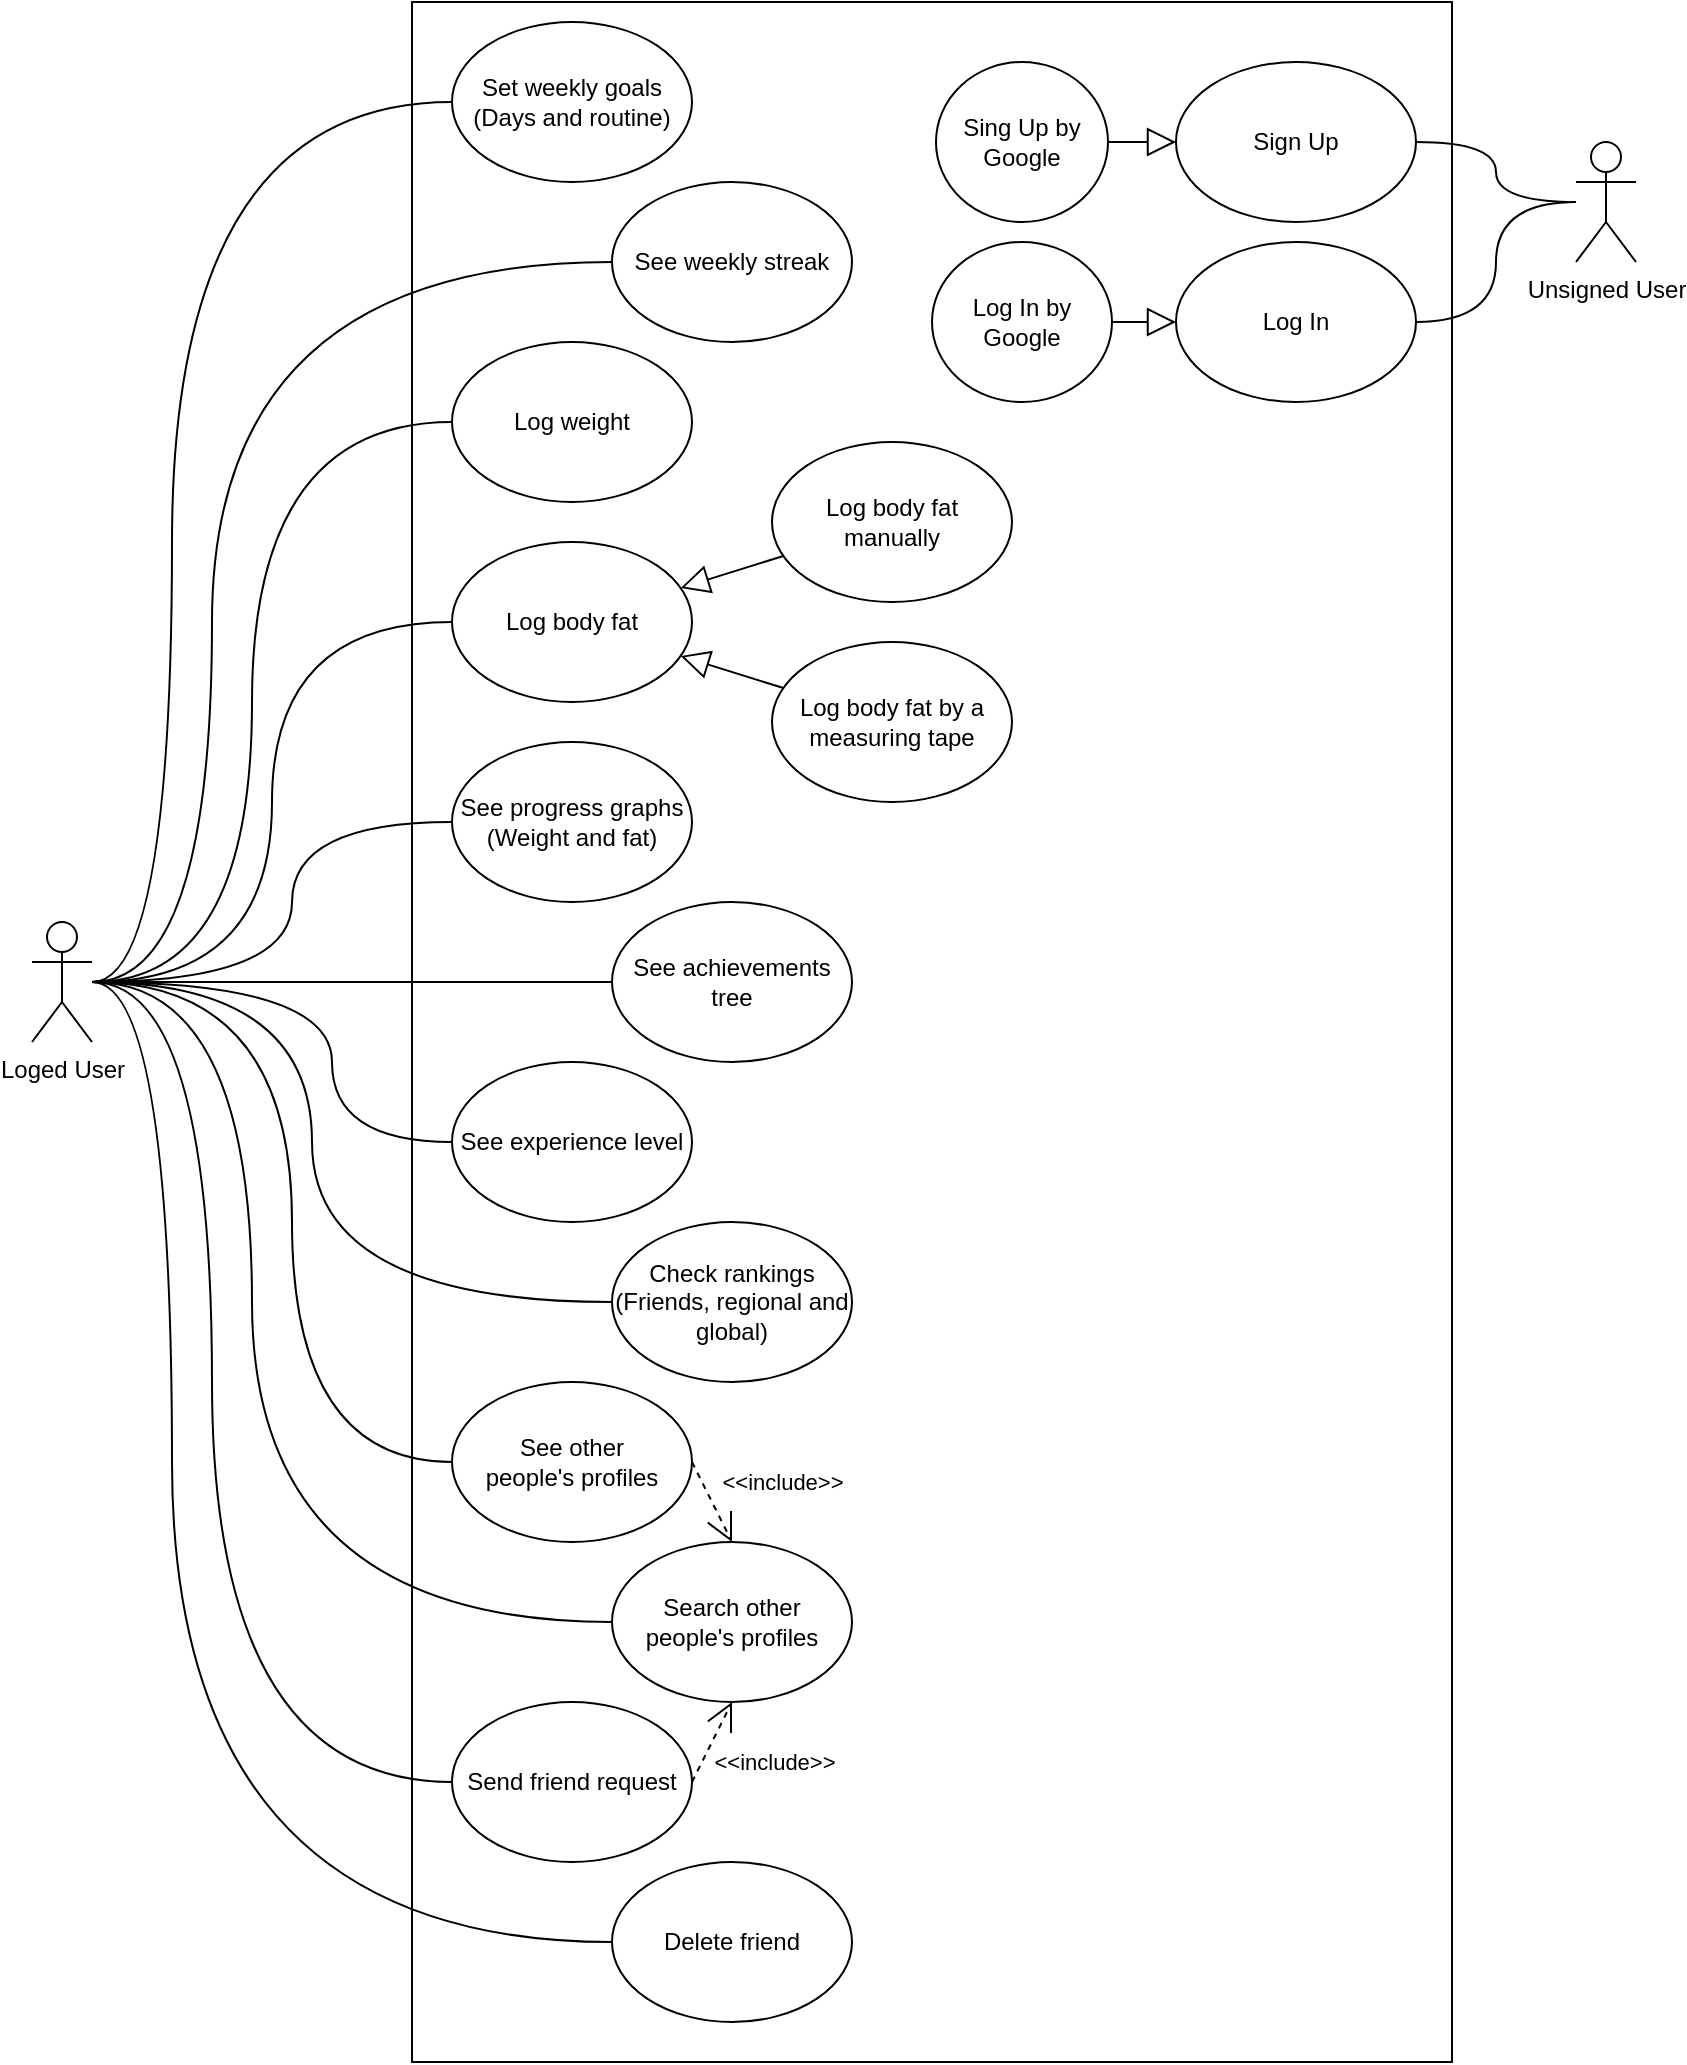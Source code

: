 <mxfile version="24.6.4" type="device">
  <diagram name="Página-1" id="4owX2f2_gQE0-vy4Nwpa">
    <mxGraphModel dx="1212" dy="614" grid="1" gridSize="10" guides="1" tooltips="1" connect="1" arrows="1" fold="1" page="1" pageScale="1" pageWidth="827" pageHeight="1169" math="0" shadow="0">
      <root>
        <mxCell id="0" />
        <mxCell id="1" parent="0" />
        <mxCell id="oezHuCuassYHEXN5sCn5-32" value="" style="rounded=0;whiteSpace=wrap;html=1;" parent="1" vertex="1">
          <mxGeometry x="210" y="30" width="520" height="1030" as="geometry" />
        </mxCell>
        <mxCell id="jxsSj52jUHicI4koxV5U-1" value="Set weekly goals (Days and routine)" style="ellipse;whiteSpace=wrap;html=1;" parent="1" vertex="1">
          <mxGeometry x="230" y="40" width="120" height="80" as="geometry" />
        </mxCell>
        <mxCell id="jxsSj52jUHicI4koxV5U-2" value="See weekly streak" style="ellipse;whiteSpace=wrap;html=1;" parent="1" vertex="1">
          <mxGeometry x="310" y="120" width="120" height="80" as="geometry" />
        </mxCell>
        <mxCell id="jxsSj52jUHicI4koxV5U-3" value="Log weight" style="ellipse;whiteSpace=wrap;html=1;" parent="1" vertex="1">
          <mxGeometry x="230" y="200" width="120" height="80" as="geometry" />
        </mxCell>
        <mxCell id="jxsSj52jUHicI4koxV5U-4" value="Log body fat" style="ellipse;whiteSpace=wrap;html=1;" parent="1" vertex="1">
          <mxGeometry x="230" y="300" width="120" height="80" as="geometry" />
        </mxCell>
        <mxCell id="jxsSj52jUHicI4koxV5U-7" style="edgeStyle=none;rounded=0;orthogonalLoop=1;jettySize=auto;html=1;endArrow=block;endFill=0;endSize=12;" parent="1" source="jxsSj52jUHicI4koxV5U-5" target="jxsSj52jUHicI4koxV5U-4" edge="1">
          <mxGeometry relative="1" as="geometry" />
        </mxCell>
        <mxCell id="jxsSj52jUHicI4koxV5U-5" value="Log body fat&lt;div&gt;&lt;span style=&quot;background-color: initial;&quot;&gt;m&lt;/span&gt;&lt;span style=&quot;background-color: initial;&quot;&gt;anually&lt;/span&gt;&lt;/div&gt;" style="ellipse;whiteSpace=wrap;html=1;" parent="1" vertex="1">
          <mxGeometry x="390" y="250" width="120" height="80" as="geometry" />
        </mxCell>
        <mxCell id="jxsSj52jUHicI4koxV5U-9" style="edgeStyle=none;rounded=0;orthogonalLoop=1;jettySize=auto;html=1;endArrow=block;endFill=0;startSize=6;endSize=12;" parent="1" source="jxsSj52jUHicI4koxV5U-8" target="jxsSj52jUHicI4koxV5U-4" edge="1">
          <mxGeometry relative="1" as="geometry" />
        </mxCell>
        <mxCell id="jxsSj52jUHicI4koxV5U-8" value="Log body fat by a measuring tape" style="ellipse;whiteSpace=wrap;html=1;" parent="1" vertex="1">
          <mxGeometry x="390" y="350" width="120" height="80" as="geometry" />
        </mxCell>
        <mxCell id="oezHuCuassYHEXN5sCn5-1" value="See progress graphs&lt;div&gt;(Weight and fat)&lt;/div&gt;" style="ellipse;whiteSpace=wrap;html=1;" parent="1" vertex="1">
          <mxGeometry x="230" y="400" width="120" height="80" as="geometry" />
        </mxCell>
        <mxCell id="oezHuCuassYHEXN5sCn5-2" value="See achievements tree" style="ellipse;whiteSpace=wrap;html=1;" parent="1" vertex="1">
          <mxGeometry x="310" y="480" width="120" height="80" as="geometry" />
        </mxCell>
        <mxCell id="oezHuCuassYHEXN5sCn5-3" value="See experience level" style="ellipse;whiteSpace=wrap;html=1;" parent="1" vertex="1">
          <mxGeometry x="230" y="560" width="120" height="80" as="geometry" />
        </mxCell>
        <mxCell id="oezHuCuassYHEXN5sCn5-4" value="Check rankings (Friends, regional and global)" style="ellipse;whiteSpace=wrap;html=1;" parent="1" vertex="1">
          <mxGeometry x="310" y="640" width="120" height="80" as="geometry" />
        </mxCell>
        <mxCell id="oezHuCuassYHEXN5sCn5-5" value="Search other&lt;div&gt;people&#39;s profiles&lt;/div&gt;" style="ellipse;whiteSpace=wrap;html=1;" parent="1" vertex="1">
          <mxGeometry x="310" y="800" width="120" height="80" as="geometry" />
        </mxCell>
        <mxCell id="oezHuCuassYHEXN5sCn5-34" style="edgeStyle=none;rounded=0;orthogonalLoop=1;jettySize=auto;html=1;entryX=0.5;entryY=0;entryDx=0;entryDy=0;exitX=1;exitY=0.5;exitDx=0;exitDy=0;endArrow=open;endFill=0;endSize=12;dashed=1;" parent="1" source="oezHuCuassYHEXN5sCn5-6" target="oezHuCuassYHEXN5sCn5-5" edge="1">
          <mxGeometry relative="1" as="geometry" />
        </mxCell>
        <mxCell id="oezHuCuassYHEXN5sCn5-35" value="&amp;lt;&amp;lt;include&amp;gt;&amp;gt;" style="edgeLabel;html=1;align=center;verticalAlign=middle;resizable=0;points=[];" parent="oezHuCuassYHEXN5sCn5-34" vertex="1" connectable="0">
          <mxGeometry x="-0.272" relative="1" as="geometry">
            <mxPoint x="37" y="-5" as="offset" />
          </mxGeometry>
        </mxCell>
        <mxCell id="oezHuCuassYHEXN5sCn5-6" value="See other&lt;div&gt;people&#39;s profiles&lt;/div&gt;" style="ellipse;whiteSpace=wrap;html=1;" parent="1" vertex="1">
          <mxGeometry x="230" y="720" width="120" height="80" as="geometry" />
        </mxCell>
        <mxCell id="oezHuCuassYHEXN5sCn5-38" style="edgeStyle=none;rounded=0;orthogonalLoop=1;jettySize=auto;html=1;exitX=1;exitY=0.5;exitDx=0;exitDy=0;entryX=0.5;entryY=1;entryDx=0;entryDy=0;endSize=12;endArrow=open;endFill=0;dashed=1;" parent="1" source="oezHuCuassYHEXN5sCn5-7" target="oezHuCuassYHEXN5sCn5-5" edge="1">
          <mxGeometry relative="1" as="geometry" />
        </mxCell>
        <mxCell id="oezHuCuassYHEXN5sCn5-39" value="&amp;lt;&amp;lt;include&amp;gt;&amp;gt;" style="edgeLabel;html=1;align=center;verticalAlign=middle;resizable=0;points=[];" parent="oezHuCuassYHEXN5sCn5-38" vertex="1" connectable="0">
          <mxGeometry x="-0.121" y="-3" relative="1" as="geometry">
            <mxPoint x="29" y="6" as="offset" />
          </mxGeometry>
        </mxCell>
        <mxCell id="oezHuCuassYHEXN5sCn5-7" value="Send friend request" style="ellipse;whiteSpace=wrap;html=1;" parent="1" vertex="1">
          <mxGeometry x="230" y="880" width="120" height="80" as="geometry" />
        </mxCell>
        <mxCell id="oezHuCuassYHEXN5sCn5-8" value="Delete friend" style="ellipse;whiteSpace=wrap;html=1;" parent="1" vertex="1">
          <mxGeometry x="310" y="960" width="120" height="80" as="geometry" />
        </mxCell>
        <mxCell id="oezHuCuassYHEXN5sCn5-15" style="rounded=0;orthogonalLoop=1;jettySize=auto;html=1;entryX=0;entryY=0.5;entryDx=0;entryDy=0;endArrow=none;endFill=0;edgeStyle=orthogonalEdgeStyle;curved=1;" parent="1" source="oezHuCuassYHEXN5sCn5-10" target="jxsSj52jUHicI4koxV5U-1" edge="1">
          <mxGeometry relative="1" as="geometry">
            <Array as="points">
              <mxPoint x="90" y="520" />
              <mxPoint x="90" y="80" />
            </Array>
          </mxGeometry>
        </mxCell>
        <mxCell id="oezHuCuassYHEXN5sCn5-16" style="rounded=0;orthogonalLoop=1;jettySize=auto;html=1;entryX=0;entryY=0.5;entryDx=0;entryDy=0;edgeStyle=orthogonalEdgeStyle;curved=1;endArrow=none;endFill=0;" parent="1" source="oezHuCuassYHEXN5sCn5-10" target="jxsSj52jUHicI4koxV5U-2" edge="1">
          <mxGeometry relative="1" as="geometry">
            <Array as="points">
              <mxPoint x="110" y="520" />
              <mxPoint x="110" y="160" />
            </Array>
          </mxGeometry>
        </mxCell>
        <mxCell id="oezHuCuassYHEXN5sCn5-17" style="rounded=0;orthogonalLoop=1;jettySize=auto;html=1;entryX=0;entryY=0.5;entryDx=0;entryDy=0;edgeStyle=orthogonalEdgeStyle;curved=1;endArrow=none;endFill=0;" parent="1" source="oezHuCuassYHEXN5sCn5-10" target="jxsSj52jUHicI4koxV5U-3" edge="1">
          <mxGeometry relative="1" as="geometry">
            <Array as="points">
              <mxPoint x="130" y="520" />
              <mxPoint x="130" y="240" />
            </Array>
          </mxGeometry>
        </mxCell>
        <mxCell id="oezHuCuassYHEXN5sCn5-18" style="rounded=0;orthogonalLoop=1;jettySize=auto;html=1;entryX=0;entryY=0.5;entryDx=0;entryDy=0;edgeStyle=orthogonalEdgeStyle;curved=1;endArrow=none;endFill=0;" parent="1" source="oezHuCuassYHEXN5sCn5-10" target="jxsSj52jUHicI4koxV5U-4" edge="1">
          <mxGeometry relative="1" as="geometry">
            <Array as="points">
              <mxPoint x="140" y="520" />
              <mxPoint x="140" y="340" />
            </Array>
          </mxGeometry>
        </mxCell>
        <mxCell id="oezHuCuassYHEXN5sCn5-19" style="rounded=0;orthogonalLoop=1;jettySize=auto;html=1;entryX=0;entryY=0.5;entryDx=0;entryDy=0;edgeStyle=orthogonalEdgeStyle;curved=1;endArrow=none;endFill=0;" parent="1" source="oezHuCuassYHEXN5sCn5-10" target="oezHuCuassYHEXN5sCn5-1" edge="1">
          <mxGeometry relative="1" as="geometry">
            <Array as="points">
              <mxPoint x="150" y="520" />
              <mxPoint x="150" y="440" />
            </Array>
          </mxGeometry>
        </mxCell>
        <mxCell id="oezHuCuassYHEXN5sCn5-20" style="rounded=0;orthogonalLoop=1;jettySize=auto;html=1;entryX=0;entryY=0.5;entryDx=0;entryDy=0;edgeStyle=orthogonalEdgeStyle;curved=1;endArrow=none;endFill=0;" parent="1" source="oezHuCuassYHEXN5sCn5-10" target="oezHuCuassYHEXN5sCn5-2" edge="1">
          <mxGeometry relative="1" as="geometry" />
        </mxCell>
        <mxCell id="oezHuCuassYHEXN5sCn5-21" style="rounded=0;orthogonalLoop=1;jettySize=auto;html=1;entryX=0;entryY=0.5;entryDx=0;entryDy=0;edgeStyle=orthogonalEdgeStyle;curved=1;endArrow=none;endFill=0;" parent="1" source="oezHuCuassYHEXN5sCn5-10" target="oezHuCuassYHEXN5sCn5-3" edge="1">
          <mxGeometry relative="1" as="geometry">
            <Array as="points">
              <mxPoint x="170" y="520" />
              <mxPoint x="170" y="600" />
            </Array>
          </mxGeometry>
        </mxCell>
        <mxCell id="oezHuCuassYHEXN5sCn5-22" style="rounded=0;orthogonalLoop=1;jettySize=auto;html=1;entryX=0;entryY=0.5;entryDx=0;entryDy=0;edgeStyle=orthogonalEdgeStyle;curved=1;endArrow=none;endFill=0;" parent="1" source="oezHuCuassYHEXN5sCn5-10" target="oezHuCuassYHEXN5sCn5-4" edge="1">
          <mxGeometry relative="1" as="geometry">
            <Array as="points">
              <mxPoint x="160" y="520" />
              <mxPoint x="160" y="680" />
            </Array>
          </mxGeometry>
        </mxCell>
        <mxCell id="oezHuCuassYHEXN5sCn5-25" style="rounded=0;orthogonalLoop=1;jettySize=auto;html=1;entryX=0;entryY=0.5;entryDx=0;entryDy=0;edgeStyle=orthogonalEdgeStyle;curved=1;endArrow=none;endFill=0;" parent="1" source="oezHuCuassYHEXN5sCn5-10" target="oezHuCuassYHEXN5sCn5-7" edge="1">
          <mxGeometry relative="1" as="geometry">
            <Array as="points">
              <mxPoint x="110" y="520" />
              <mxPoint x="110" y="920" />
            </Array>
          </mxGeometry>
        </mxCell>
        <mxCell id="oezHuCuassYHEXN5sCn5-26" style="rounded=0;orthogonalLoop=1;jettySize=auto;html=1;entryX=0;entryY=0.5;entryDx=0;entryDy=0;edgeStyle=orthogonalEdgeStyle;curved=1;endArrow=none;endFill=0;" parent="1" source="oezHuCuassYHEXN5sCn5-10" target="oezHuCuassYHEXN5sCn5-8" edge="1">
          <mxGeometry relative="1" as="geometry">
            <Array as="points">
              <mxPoint x="90" y="520" />
              <mxPoint x="90" y="1000" />
            </Array>
          </mxGeometry>
        </mxCell>
        <mxCell id="oezHuCuassYHEXN5sCn5-36" style="edgeStyle=orthogonalEdgeStyle;rounded=0;orthogonalLoop=1;jettySize=auto;html=1;entryX=0;entryY=0.5;entryDx=0;entryDy=0;endArrow=none;endFill=0;curved=1;" parent="1" source="oezHuCuassYHEXN5sCn5-10" target="oezHuCuassYHEXN5sCn5-6" edge="1">
          <mxGeometry relative="1" as="geometry">
            <Array as="points">
              <mxPoint x="150" y="520" />
              <mxPoint x="150" y="760" />
            </Array>
          </mxGeometry>
        </mxCell>
        <mxCell id="oezHuCuassYHEXN5sCn5-37" style="edgeStyle=orthogonalEdgeStyle;rounded=0;orthogonalLoop=1;jettySize=auto;html=1;entryX=0;entryY=0.5;entryDx=0;entryDy=0;endArrow=none;endFill=0;curved=1;" parent="1" source="oezHuCuassYHEXN5sCn5-10" target="oezHuCuassYHEXN5sCn5-5" edge="1">
          <mxGeometry relative="1" as="geometry">
            <Array as="points">
              <mxPoint x="130" y="520" />
              <mxPoint x="130" y="840" />
            </Array>
          </mxGeometry>
        </mxCell>
        <mxCell id="oezHuCuassYHEXN5sCn5-10" value="Loged User" style="shape=umlActor;verticalLabelPosition=bottom;verticalAlign=top;html=1;outlineConnect=0;" parent="1" vertex="1">
          <mxGeometry x="20" y="490" width="30" height="60" as="geometry" />
        </mxCell>
        <mxCell id="oezHuCuassYHEXN5sCn5-27" value="Sign Up" style="ellipse;whiteSpace=wrap;html=1;" parent="1" vertex="1">
          <mxGeometry x="592" y="60" width="120" height="80" as="geometry" />
        </mxCell>
        <mxCell id="oezHuCuassYHEXN5sCn5-28" value="Log In" style="ellipse;whiteSpace=wrap;html=1;" parent="1" vertex="1">
          <mxGeometry x="592" y="150" width="120" height="80" as="geometry" />
        </mxCell>
        <mxCell id="oezHuCuassYHEXN5sCn5-30" style="edgeStyle=orthogonalEdgeStyle;rounded=0;orthogonalLoop=1;jettySize=auto;html=1;entryX=1;entryY=0.5;entryDx=0;entryDy=0;endArrow=none;endFill=0;curved=1;" parent="1" source="oezHuCuassYHEXN5sCn5-29" target="oezHuCuassYHEXN5sCn5-27" edge="1">
          <mxGeometry relative="1" as="geometry" />
        </mxCell>
        <mxCell id="oezHuCuassYHEXN5sCn5-31" style="edgeStyle=orthogonalEdgeStyle;rounded=0;orthogonalLoop=1;jettySize=auto;html=1;entryX=1;entryY=0.5;entryDx=0;entryDy=0;endArrow=none;endFill=0;curved=1;" parent="1" source="oezHuCuassYHEXN5sCn5-29" target="oezHuCuassYHEXN5sCn5-28" edge="1">
          <mxGeometry relative="1" as="geometry" />
        </mxCell>
        <mxCell id="oezHuCuassYHEXN5sCn5-29" value="Unsigned User" style="shape=umlActor;verticalLabelPosition=bottom;verticalAlign=top;html=1;outlineConnect=0;" parent="1" vertex="1">
          <mxGeometry x="792" y="100" width="30" height="60" as="geometry" />
        </mxCell>
        <mxCell id="xKPTGPFPwrdzNZB8GTj0-2" style="rounded=0;orthogonalLoop=1;jettySize=auto;html=1;endSize=12;endArrow=block;endFill=0;" edge="1" parent="1" source="xKPTGPFPwrdzNZB8GTj0-1" target="oezHuCuassYHEXN5sCn5-28">
          <mxGeometry relative="1" as="geometry" />
        </mxCell>
        <mxCell id="xKPTGPFPwrdzNZB8GTj0-1" value="Log In by Google" style="ellipse;whiteSpace=wrap;html=1;" vertex="1" parent="1">
          <mxGeometry x="470" y="150" width="90" height="80" as="geometry" />
        </mxCell>
        <mxCell id="xKPTGPFPwrdzNZB8GTj0-4" style="rounded=0;orthogonalLoop=1;jettySize=auto;html=1;endArrow=block;endFill=0;endSize=12;" edge="1" parent="1" source="xKPTGPFPwrdzNZB8GTj0-3" target="oezHuCuassYHEXN5sCn5-27">
          <mxGeometry relative="1" as="geometry" />
        </mxCell>
        <mxCell id="xKPTGPFPwrdzNZB8GTj0-3" value="Sing Up by Google" style="ellipse;whiteSpace=wrap;html=1;" vertex="1" parent="1">
          <mxGeometry x="472" y="60" width="86" height="80" as="geometry" />
        </mxCell>
      </root>
    </mxGraphModel>
  </diagram>
</mxfile>
